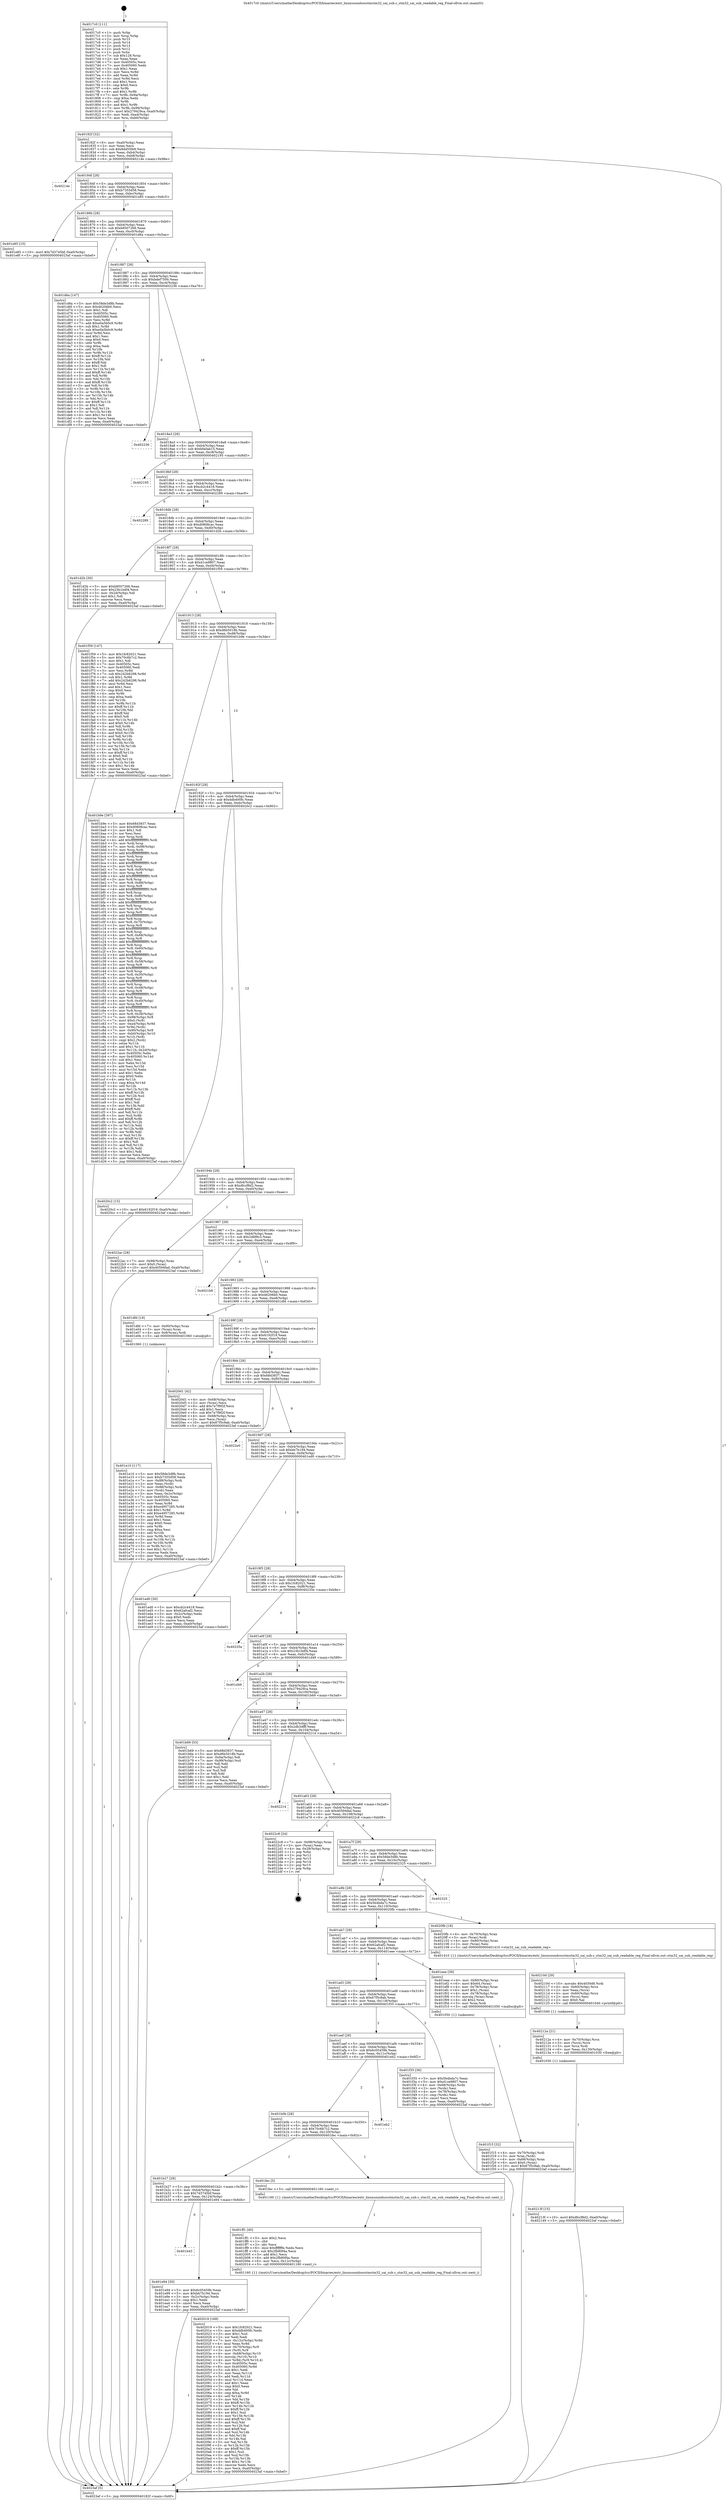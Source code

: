 digraph "0x4017c0" {
  label = "0x4017c0 (/mnt/c/Users/mathe/Desktop/tcc/POCII/binaries/extr_linuxsoundsocstmstm32_sai_sub.c_stm32_sai_sub_readable_reg_Final-ollvm.out::main(0))"
  labelloc = "t"
  node[shape=record]

  Entry [label="",width=0.3,height=0.3,shape=circle,fillcolor=black,style=filled]
  "0x40182f" [label="{
     0x40182f [32]\l
     | [instrs]\l
     &nbsp;&nbsp;0x40182f \<+6\>: mov -0xa0(%rbp),%eax\l
     &nbsp;&nbsp;0x401835 \<+2\>: mov %eax,%ecx\l
     &nbsp;&nbsp;0x401837 \<+6\>: sub $0x8dd55fe9,%ecx\l
     &nbsp;&nbsp;0x40183d \<+6\>: mov %eax,-0xb4(%rbp)\l
     &nbsp;&nbsp;0x401843 \<+6\>: mov %ecx,-0xb8(%rbp)\l
     &nbsp;&nbsp;0x401849 \<+6\>: je 000000000040214e \<main+0x98e\>\l
  }"]
  "0x40214e" [label="{
     0x40214e\l
  }", style=dashed]
  "0x40184f" [label="{
     0x40184f [28]\l
     | [instrs]\l
     &nbsp;&nbsp;0x40184f \<+5\>: jmp 0000000000401854 \<main+0x94\>\l
     &nbsp;&nbsp;0x401854 \<+6\>: mov -0xb4(%rbp),%eax\l
     &nbsp;&nbsp;0x40185a \<+5\>: sub $0xb7355d58,%eax\l
     &nbsp;&nbsp;0x40185f \<+6\>: mov %eax,-0xbc(%rbp)\l
     &nbsp;&nbsp;0x401865 \<+6\>: je 0000000000401e85 \<main+0x6c5\>\l
  }"]
  Exit [label="",width=0.3,height=0.3,shape=circle,fillcolor=black,style=filled,peripheries=2]
  "0x401e85" [label="{
     0x401e85 [15]\l
     | [instrs]\l
     &nbsp;&nbsp;0x401e85 \<+10\>: movl $0x7d3745bf,-0xa0(%rbp)\l
     &nbsp;&nbsp;0x401e8f \<+5\>: jmp 00000000004023af \<main+0xbef\>\l
  }"]
  "0x40186b" [label="{
     0x40186b [28]\l
     | [instrs]\l
     &nbsp;&nbsp;0x40186b \<+5\>: jmp 0000000000401870 \<main+0xb0\>\l
     &nbsp;&nbsp;0x401870 \<+6\>: mov -0xb4(%rbp),%eax\l
     &nbsp;&nbsp;0x401876 \<+5\>: sub $0xb8507266,%eax\l
     &nbsp;&nbsp;0x40187b \<+6\>: mov %eax,-0xc0(%rbp)\l
     &nbsp;&nbsp;0x401881 \<+6\>: je 0000000000401d6a \<main+0x5aa\>\l
  }"]
  "0x40213f" [label="{
     0x40213f [15]\l
     | [instrs]\l
     &nbsp;&nbsp;0x40213f \<+10\>: movl $0xdfccf8d2,-0xa0(%rbp)\l
     &nbsp;&nbsp;0x402149 \<+5\>: jmp 00000000004023af \<main+0xbef\>\l
  }"]
  "0x401d6a" [label="{
     0x401d6a [147]\l
     | [instrs]\l
     &nbsp;&nbsp;0x401d6a \<+5\>: mov $0x58de3d8b,%eax\l
     &nbsp;&nbsp;0x401d6f \<+5\>: mov $0x46206b0,%ecx\l
     &nbsp;&nbsp;0x401d74 \<+2\>: mov $0x1,%dl\l
     &nbsp;&nbsp;0x401d76 \<+7\>: mov 0x40505c,%esi\l
     &nbsp;&nbsp;0x401d7d \<+7\>: mov 0x405060,%edi\l
     &nbsp;&nbsp;0x401d84 \<+3\>: mov %esi,%r8d\l
     &nbsp;&nbsp;0x401d87 \<+7\>: add $0xe0a5b0c9,%r8d\l
     &nbsp;&nbsp;0x401d8e \<+4\>: sub $0x1,%r8d\l
     &nbsp;&nbsp;0x401d92 \<+7\>: sub $0xe0a5b0c9,%r8d\l
     &nbsp;&nbsp;0x401d99 \<+4\>: imul %r8d,%esi\l
     &nbsp;&nbsp;0x401d9d \<+3\>: and $0x1,%esi\l
     &nbsp;&nbsp;0x401da0 \<+3\>: cmp $0x0,%esi\l
     &nbsp;&nbsp;0x401da3 \<+4\>: sete %r9b\l
     &nbsp;&nbsp;0x401da7 \<+3\>: cmp $0xa,%edi\l
     &nbsp;&nbsp;0x401daa \<+4\>: setl %r10b\l
     &nbsp;&nbsp;0x401dae \<+3\>: mov %r9b,%r11b\l
     &nbsp;&nbsp;0x401db1 \<+4\>: xor $0xff,%r11b\l
     &nbsp;&nbsp;0x401db5 \<+3\>: mov %r10b,%bl\l
     &nbsp;&nbsp;0x401db8 \<+3\>: xor $0xff,%bl\l
     &nbsp;&nbsp;0x401dbb \<+3\>: xor $0x1,%dl\l
     &nbsp;&nbsp;0x401dbe \<+3\>: mov %r11b,%r14b\l
     &nbsp;&nbsp;0x401dc1 \<+4\>: and $0xff,%r14b\l
     &nbsp;&nbsp;0x401dc5 \<+3\>: and %dl,%r9b\l
     &nbsp;&nbsp;0x401dc8 \<+3\>: mov %bl,%r15b\l
     &nbsp;&nbsp;0x401dcb \<+4\>: and $0xff,%r15b\l
     &nbsp;&nbsp;0x401dcf \<+3\>: and %dl,%r10b\l
     &nbsp;&nbsp;0x401dd2 \<+3\>: or %r9b,%r14b\l
     &nbsp;&nbsp;0x401dd5 \<+3\>: or %r10b,%r15b\l
     &nbsp;&nbsp;0x401dd8 \<+3\>: xor %r15b,%r14b\l
     &nbsp;&nbsp;0x401ddb \<+3\>: or %bl,%r11b\l
     &nbsp;&nbsp;0x401dde \<+4\>: xor $0xff,%r11b\l
     &nbsp;&nbsp;0x401de2 \<+3\>: or $0x1,%dl\l
     &nbsp;&nbsp;0x401de5 \<+3\>: and %dl,%r11b\l
     &nbsp;&nbsp;0x401de8 \<+3\>: or %r11b,%r14b\l
     &nbsp;&nbsp;0x401deb \<+4\>: test $0x1,%r14b\l
     &nbsp;&nbsp;0x401def \<+3\>: cmovne %ecx,%eax\l
     &nbsp;&nbsp;0x401df2 \<+6\>: mov %eax,-0xa0(%rbp)\l
     &nbsp;&nbsp;0x401df8 \<+5\>: jmp 00000000004023af \<main+0xbef\>\l
  }"]
  "0x401887" [label="{
     0x401887 [28]\l
     | [instrs]\l
     &nbsp;&nbsp;0x401887 \<+5\>: jmp 000000000040188c \<main+0xcc\>\l
     &nbsp;&nbsp;0x40188c \<+6\>: mov -0xb4(%rbp),%eax\l
     &nbsp;&nbsp;0x401892 \<+5\>: sub $0xbdef7500,%eax\l
     &nbsp;&nbsp;0x401897 \<+6\>: mov %eax,-0xc4(%rbp)\l
     &nbsp;&nbsp;0x40189d \<+6\>: je 0000000000402236 \<main+0xa76\>\l
  }"]
  "0x40212a" [label="{
     0x40212a [21]\l
     | [instrs]\l
     &nbsp;&nbsp;0x40212a \<+4\>: mov -0x70(%rbp),%rcx\l
     &nbsp;&nbsp;0x40212e \<+3\>: mov (%rcx),%rcx\l
     &nbsp;&nbsp;0x402131 \<+3\>: mov %rcx,%rdi\l
     &nbsp;&nbsp;0x402134 \<+6\>: mov %eax,-0x130(%rbp)\l
     &nbsp;&nbsp;0x40213a \<+5\>: call 0000000000401030 \<free@plt\>\l
     | [calls]\l
     &nbsp;&nbsp;0x401030 \{1\} (unknown)\l
  }"]
  "0x402236" [label="{
     0x402236\l
  }", style=dashed]
  "0x4018a3" [label="{
     0x4018a3 [28]\l
     | [instrs]\l
     &nbsp;&nbsp;0x4018a3 \<+5\>: jmp 00000000004018a8 \<main+0xe8\>\l
     &nbsp;&nbsp;0x4018a8 \<+6\>: mov -0xb4(%rbp),%eax\l
     &nbsp;&nbsp;0x4018ae \<+5\>: sub $0xbfa0ab15,%eax\l
     &nbsp;&nbsp;0x4018b3 \<+6\>: mov %eax,-0xc8(%rbp)\l
     &nbsp;&nbsp;0x4018b9 \<+6\>: je 0000000000402195 \<main+0x9d5\>\l
  }"]
  "0x40210d" [label="{
     0x40210d [29]\l
     | [instrs]\l
     &nbsp;&nbsp;0x40210d \<+10\>: movabs $0x4030d6,%rdi\l
     &nbsp;&nbsp;0x402117 \<+4\>: mov -0x60(%rbp),%rcx\l
     &nbsp;&nbsp;0x40211b \<+2\>: mov %eax,(%rcx)\l
     &nbsp;&nbsp;0x40211d \<+4\>: mov -0x60(%rbp),%rcx\l
     &nbsp;&nbsp;0x402121 \<+2\>: mov (%rcx),%esi\l
     &nbsp;&nbsp;0x402123 \<+2\>: mov $0x0,%al\l
     &nbsp;&nbsp;0x402125 \<+5\>: call 0000000000401040 \<printf@plt\>\l
     | [calls]\l
     &nbsp;&nbsp;0x401040 \{1\} (unknown)\l
  }"]
  "0x402195" [label="{
     0x402195\l
  }", style=dashed]
  "0x4018bf" [label="{
     0x4018bf [28]\l
     | [instrs]\l
     &nbsp;&nbsp;0x4018bf \<+5\>: jmp 00000000004018c4 \<main+0x104\>\l
     &nbsp;&nbsp;0x4018c4 \<+6\>: mov -0xb4(%rbp),%eax\l
     &nbsp;&nbsp;0x4018ca \<+5\>: sub $0xcb2c4418,%eax\l
     &nbsp;&nbsp;0x4018cf \<+6\>: mov %eax,-0xcc(%rbp)\l
     &nbsp;&nbsp;0x4018d5 \<+6\>: je 0000000000402289 \<main+0xac9\>\l
  }"]
  "0x402019" [label="{
     0x402019 [169]\l
     | [instrs]\l
     &nbsp;&nbsp;0x402019 \<+5\>: mov $0x1fc82021,%ecx\l
     &nbsp;&nbsp;0x40201e \<+5\>: mov $0xddb400fc,%edx\l
     &nbsp;&nbsp;0x402023 \<+3\>: mov $0x1,%sil\l
     &nbsp;&nbsp;0x402026 \<+2\>: xor %edi,%edi\l
     &nbsp;&nbsp;0x402028 \<+7\>: mov -0x12c(%rbp),%r8d\l
     &nbsp;&nbsp;0x40202f \<+4\>: imul %eax,%r8d\l
     &nbsp;&nbsp;0x402033 \<+4\>: mov -0x70(%rbp),%r9\l
     &nbsp;&nbsp;0x402037 \<+3\>: mov (%r9),%r9\l
     &nbsp;&nbsp;0x40203a \<+4\>: mov -0x68(%rbp),%r10\l
     &nbsp;&nbsp;0x40203e \<+3\>: movslq (%r10),%r10\l
     &nbsp;&nbsp;0x402041 \<+4\>: mov %r8d,(%r9,%r10,4)\l
     &nbsp;&nbsp;0x402045 \<+7\>: mov 0x40505c,%eax\l
     &nbsp;&nbsp;0x40204c \<+8\>: mov 0x405060,%r8d\l
     &nbsp;&nbsp;0x402054 \<+3\>: sub $0x1,%edi\l
     &nbsp;&nbsp;0x402057 \<+3\>: mov %eax,%r11d\l
     &nbsp;&nbsp;0x40205a \<+3\>: add %edi,%r11d\l
     &nbsp;&nbsp;0x40205d \<+4\>: imul %r11d,%eax\l
     &nbsp;&nbsp;0x402061 \<+3\>: and $0x1,%eax\l
     &nbsp;&nbsp;0x402064 \<+3\>: cmp $0x0,%eax\l
     &nbsp;&nbsp;0x402067 \<+3\>: sete %bl\l
     &nbsp;&nbsp;0x40206a \<+4\>: cmp $0xa,%r8d\l
     &nbsp;&nbsp;0x40206e \<+4\>: setl %r14b\l
     &nbsp;&nbsp;0x402072 \<+3\>: mov %bl,%r15b\l
     &nbsp;&nbsp;0x402075 \<+4\>: xor $0xff,%r15b\l
     &nbsp;&nbsp;0x402079 \<+3\>: mov %r14b,%r12b\l
     &nbsp;&nbsp;0x40207c \<+4\>: xor $0xff,%r12b\l
     &nbsp;&nbsp;0x402080 \<+4\>: xor $0x1,%sil\l
     &nbsp;&nbsp;0x402084 \<+3\>: mov %r15b,%r13b\l
     &nbsp;&nbsp;0x402087 \<+4\>: and $0xff,%r13b\l
     &nbsp;&nbsp;0x40208b \<+3\>: and %sil,%bl\l
     &nbsp;&nbsp;0x40208e \<+3\>: mov %r12b,%al\l
     &nbsp;&nbsp;0x402091 \<+2\>: and $0xff,%al\l
     &nbsp;&nbsp;0x402093 \<+3\>: and %sil,%r14b\l
     &nbsp;&nbsp;0x402096 \<+3\>: or %bl,%r13b\l
     &nbsp;&nbsp;0x402099 \<+3\>: or %r14b,%al\l
     &nbsp;&nbsp;0x40209c \<+3\>: xor %al,%r13b\l
     &nbsp;&nbsp;0x40209f \<+3\>: or %r12b,%r15b\l
     &nbsp;&nbsp;0x4020a2 \<+4\>: xor $0xff,%r15b\l
     &nbsp;&nbsp;0x4020a6 \<+4\>: or $0x1,%sil\l
     &nbsp;&nbsp;0x4020aa \<+3\>: and %sil,%r15b\l
     &nbsp;&nbsp;0x4020ad \<+3\>: or %r15b,%r13b\l
     &nbsp;&nbsp;0x4020b0 \<+4\>: test $0x1,%r13b\l
     &nbsp;&nbsp;0x4020b4 \<+3\>: cmovne %edx,%ecx\l
     &nbsp;&nbsp;0x4020b7 \<+6\>: mov %ecx,-0xa0(%rbp)\l
     &nbsp;&nbsp;0x4020bd \<+5\>: jmp 00000000004023af \<main+0xbef\>\l
  }"]
  "0x402289" [label="{
     0x402289\l
  }", style=dashed]
  "0x4018db" [label="{
     0x4018db [28]\l
     | [instrs]\l
     &nbsp;&nbsp;0x4018db \<+5\>: jmp 00000000004018e0 \<main+0x120\>\l
     &nbsp;&nbsp;0x4018e0 \<+6\>: mov -0xb4(%rbp),%eax\l
     &nbsp;&nbsp;0x4018e6 \<+5\>: sub $0xd0808cac,%eax\l
     &nbsp;&nbsp;0x4018eb \<+6\>: mov %eax,-0xd0(%rbp)\l
     &nbsp;&nbsp;0x4018f1 \<+6\>: je 0000000000401d2b \<main+0x56b\>\l
  }"]
  "0x401ff1" [label="{
     0x401ff1 [40]\l
     | [instrs]\l
     &nbsp;&nbsp;0x401ff1 \<+5\>: mov $0x2,%ecx\l
     &nbsp;&nbsp;0x401ff6 \<+1\>: cltd\l
     &nbsp;&nbsp;0x401ff7 \<+2\>: idiv %ecx\l
     &nbsp;&nbsp;0x401ff9 \<+6\>: imul $0xfffffffe,%edx,%ecx\l
     &nbsp;&nbsp;0x401fff \<+6\>: sub $0x2fb80f4a,%ecx\l
     &nbsp;&nbsp;0x402005 \<+3\>: add $0x1,%ecx\l
     &nbsp;&nbsp;0x402008 \<+6\>: add $0x2fb80f4a,%ecx\l
     &nbsp;&nbsp;0x40200e \<+6\>: mov %ecx,-0x12c(%rbp)\l
     &nbsp;&nbsp;0x402014 \<+5\>: call 0000000000401160 \<next_i\>\l
     | [calls]\l
     &nbsp;&nbsp;0x401160 \{1\} (/mnt/c/Users/mathe/Desktop/tcc/POCII/binaries/extr_linuxsoundsocstmstm32_sai_sub.c_stm32_sai_sub_readable_reg_Final-ollvm.out::next_i)\l
  }"]
  "0x401d2b" [label="{
     0x401d2b [30]\l
     | [instrs]\l
     &nbsp;&nbsp;0x401d2b \<+5\>: mov $0xb8507266,%eax\l
     &nbsp;&nbsp;0x401d30 \<+5\>: mov $0x23b1bdf4,%ecx\l
     &nbsp;&nbsp;0x401d35 \<+3\>: mov -0x2d(%rbp),%dl\l
     &nbsp;&nbsp;0x401d38 \<+3\>: test $0x1,%dl\l
     &nbsp;&nbsp;0x401d3b \<+3\>: cmovne %ecx,%eax\l
     &nbsp;&nbsp;0x401d3e \<+6\>: mov %eax,-0xa0(%rbp)\l
     &nbsp;&nbsp;0x401d44 \<+5\>: jmp 00000000004023af \<main+0xbef\>\l
  }"]
  "0x4018f7" [label="{
     0x4018f7 [28]\l
     | [instrs]\l
     &nbsp;&nbsp;0x4018f7 \<+5\>: jmp 00000000004018fc \<main+0x13c\>\l
     &nbsp;&nbsp;0x4018fc \<+6\>: mov -0xb4(%rbp),%eax\l
     &nbsp;&nbsp;0x401902 \<+5\>: sub $0xd1ce9807,%eax\l
     &nbsp;&nbsp;0x401907 \<+6\>: mov %eax,-0xd4(%rbp)\l
     &nbsp;&nbsp;0x40190d \<+6\>: je 0000000000401f59 \<main+0x799\>\l
  }"]
  "0x401f15" [label="{
     0x401f15 [32]\l
     | [instrs]\l
     &nbsp;&nbsp;0x401f15 \<+4\>: mov -0x70(%rbp),%rdi\l
     &nbsp;&nbsp;0x401f19 \<+3\>: mov %rax,(%rdi)\l
     &nbsp;&nbsp;0x401f1c \<+4\>: mov -0x68(%rbp),%rax\l
     &nbsp;&nbsp;0x401f20 \<+6\>: movl $0x0,(%rax)\l
     &nbsp;&nbsp;0x401f26 \<+10\>: movl $0x67f5c9ab,-0xa0(%rbp)\l
     &nbsp;&nbsp;0x401f30 \<+5\>: jmp 00000000004023af \<main+0xbef\>\l
  }"]
  "0x401f59" [label="{
     0x401f59 [147]\l
     | [instrs]\l
     &nbsp;&nbsp;0x401f59 \<+5\>: mov $0x1fc82021,%eax\l
     &nbsp;&nbsp;0x401f5e \<+5\>: mov $0x70c6b7c2,%ecx\l
     &nbsp;&nbsp;0x401f63 \<+2\>: mov $0x1,%dl\l
     &nbsp;&nbsp;0x401f65 \<+7\>: mov 0x40505c,%esi\l
     &nbsp;&nbsp;0x401f6c \<+7\>: mov 0x405060,%edi\l
     &nbsp;&nbsp;0x401f73 \<+3\>: mov %esi,%r8d\l
     &nbsp;&nbsp;0x401f76 \<+7\>: sub $0x242b6298,%r8d\l
     &nbsp;&nbsp;0x401f7d \<+4\>: sub $0x1,%r8d\l
     &nbsp;&nbsp;0x401f81 \<+7\>: add $0x242b6298,%r8d\l
     &nbsp;&nbsp;0x401f88 \<+4\>: imul %r8d,%esi\l
     &nbsp;&nbsp;0x401f8c \<+3\>: and $0x1,%esi\l
     &nbsp;&nbsp;0x401f8f \<+3\>: cmp $0x0,%esi\l
     &nbsp;&nbsp;0x401f92 \<+4\>: sete %r9b\l
     &nbsp;&nbsp;0x401f96 \<+3\>: cmp $0xa,%edi\l
     &nbsp;&nbsp;0x401f99 \<+4\>: setl %r10b\l
     &nbsp;&nbsp;0x401f9d \<+3\>: mov %r9b,%r11b\l
     &nbsp;&nbsp;0x401fa0 \<+4\>: xor $0xff,%r11b\l
     &nbsp;&nbsp;0x401fa4 \<+3\>: mov %r10b,%bl\l
     &nbsp;&nbsp;0x401fa7 \<+3\>: xor $0xff,%bl\l
     &nbsp;&nbsp;0x401faa \<+3\>: xor $0x0,%dl\l
     &nbsp;&nbsp;0x401fad \<+3\>: mov %r11b,%r14b\l
     &nbsp;&nbsp;0x401fb0 \<+4\>: and $0x0,%r14b\l
     &nbsp;&nbsp;0x401fb4 \<+3\>: and %dl,%r9b\l
     &nbsp;&nbsp;0x401fb7 \<+3\>: mov %bl,%r15b\l
     &nbsp;&nbsp;0x401fba \<+4\>: and $0x0,%r15b\l
     &nbsp;&nbsp;0x401fbe \<+3\>: and %dl,%r10b\l
     &nbsp;&nbsp;0x401fc1 \<+3\>: or %r9b,%r14b\l
     &nbsp;&nbsp;0x401fc4 \<+3\>: or %r10b,%r15b\l
     &nbsp;&nbsp;0x401fc7 \<+3\>: xor %r15b,%r14b\l
     &nbsp;&nbsp;0x401fca \<+3\>: or %bl,%r11b\l
     &nbsp;&nbsp;0x401fcd \<+4\>: xor $0xff,%r11b\l
     &nbsp;&nbsp;0x401fd1 \<+3\>: or $0x0,%dl\l
     &nbsp;&nbsp;0x401fd4 \<+3\>: and %dl,%r11b\l
     &nbsp;&nbsp;0x401fd7 \<+3\>: or %r11b,%r14b\l
     &nbsp;&nbsp;0x401fda \<+4\>: test $0x1,%r14b\l
     &nbsp;&nbsp;0x401fde \<+3\>: cmovne %ecx,%eax\l
     &nbsp;&nbsp;0x401fe1 \<+6\>: mov %eax,-0xa0(%rbp)\l
     &nbsp;&nbsp;0x401fe7 \<+5\>: jmp 00000000004023af \<main+0xbef\>\l
  }"]
  "0x401913" [label="{
     0x401913 [28]\l
     | [instrs]\l
     &nbsp;&nbsp;0x401913 \<+5\>: jmp 0000000000401918 \<main+0x158\>\l
     &nbsp;&nbsp;0x401918 \<+6\>: mov -0xb4(%rbp),%eax\l
     &nbsp;&nbsp;0x40191e \<+5\>: sub $0xd6b5018b,%eax\l
     &nbsp;&nbsp;0x401923 \<+6\>: mov %eax,-0xd8(%rbp)\l
     &nbsp;&nbsp;0x401929 \<+6\>: je 0000000000401b9e \<main+0x3de\>\l
  }"]
  "0x401b43" [label="{
     0x401b43\l
  }", style=dashed]
  "0x401b9e" [label="{
     0x401b9e [397]\l
     | [instrs]\l
     &nbsp;&nbsp;0x401b9e \<+5\>: mov $0x68d3837,%eax\l
     &nbsp;&nbsp;0x401ba3 \<+5\>: mov $0xd0808cac,%ecx\l
     &nbsp;&nbsp;0x401ba8 \<+2\>: mov $0x1,%dl\l
     &nbsp;&nbsp;0x401baa \<+2\>: xor %esi,%esi\l
     &nbsp;&nbsp;0x401bac \<+3\>: mov %rsp,%rdi\l
     &nbsp;&nbsp;0x401baf \<+4\>: add $0xfffffffffffffff0,%rdi\l
     &nbsp;&nbsp;0x401bb3 \<+3\>: mov %rdi,%rsp\l
     &nbsp;&nbsp;0x401bb6 \<+7\>: mov %rdi,-0x98(%rbp)\l
     &nbsp;&nbsp;0x401bbd \<+3\>: mov %rsp,%rdi\l
     &nbsp;&nbsp;0x401bc0 \<+4\>: add $0xfffffffffffffff0,%rdi\l
     &nbsp;&nbsp;0x401bc4 \<+3\>: mov %rdi,%rsp\l
     &nbsp;&nbsp;0x401bc7 \<+3\>: mov %rsp,%r8\l
     &nbsp;&nbsp;0x401bca \<+4\>: add $0xfffffffffffffff0,%r8\l
     &nbsp;&nbsp;0x401bce \<+3\>: mov %r8,%rsp\l
     &nbsp;&nbsp;0x401bd1 \<+7\>: mov %r8,-0x90(%rbp)\l
     &nbsp;&nbsp;0x401bd8 \<+3\>: mov %rsp,%r8\l
     &nbsp;&nbsp;0x401bdb \<+4\>: add $0xfffffffffffffff0,%r8\l
     &nbsp;&nbsp;0x401bdf \<+3\>: mov %r8,%rsp\l
     &nbsp;&nbsp;0x401be2 \<+7\>: mov %r8,-0x88(%rbp)\l
     &nbsp;&nbsp;0x401be9 \<+3\>: mov %rsp,%r8\l
     &nbsp;&nbsp;0x401bec \<+4\>: add $0xfffffffffffffff0,%r8\l
     &nbsp;&nbsp;0x401bf0 \<+3\>: mov %r8,%rsp\l
     &nbsp;&nbsp;0x401bf3 \<+4\>: mov %r8,-0x80(%rbp)\l
     &nbsp;&nbsp;0x401bf7 \<+3\>: mov %rsp,%r8\l
     &nbsp;&nbsp;0x401bfa \<+4\>: add $0xfffffffffffffff0,%r8\l
     &nbsp;&nbsp;0x401bfe \<+3\>: mov %r8,%rsp\l
     &nbsp;&nbsp;0x401c01 \<+4\>: mov %r8,-0x78(%rbp)\l
     &nbsp;&nbsp;0x401c05 \<+3\>: mov %rsp,%r8\l
     &nbsp;&nbsp;0x401c08 \<+4\>: add $0xfffffffffffffff0,%r8\l
     &nbsp;&nbsp;0x401c0c \<+3\>: mov %r8,%rsp\l
     &nbsp;&nbsp;0x401c0f \<+4\>: mov %r8,-0x70(%rbp)\l
     &nbsp;&nbsp;0x401c13 \<+3\>: mov %rsp,%r8\l
     &nbsp;&nbsp;0x401c16 \<+4\>: add $0xfffffffffffffff0,%r8\l
     &nbsp;&nbsp;0x401c1a \<+3\>: mov %r8,%rsp\l
     &nbsp;&nbsp;0x401c1d \<+4\>: mov %r8,-0x68(%rbp)\l
     &nbsp;&nbsp;0x401c21 \<+3\>: mov %rsp,%r8\l
     &nbsp;&nbsp;0x401c24 \<+4\>: add $0xfffffffffffffff0,%r8\l
     &nbsp;&nbsp;0x401c28 \<+3\>: mov %r8,%rsp\l
     &nbsp;&nbsp;0x401c2b \<+4\>: mov %r8,-0x60(%rbp)\l
     &nbsp;&nbsp;0x401c2f \<+3\>: mov %rsp,%r8\l
     &nbsp;&nbsp;0x401c32 \<+4\>: add $0xfffffffffffffff0,%r8\l
     &nbsp;&nbsp;0x401c36 \<+3\>: mov %r8,%rsp\l
     &nbsp;&nbsp;0x401c39 \<+4\>: mov %r8,-0x58(%rbp)\l
     &nbsp;&nbsp;0x401c3d \<+3\>: mov %rsp,%r8\l
     &nbsp;&nbsp;0x401c40 \<+4\>: add $0xfffffffffffffff0,%r8\l
     &nbsp;&nbsp;0x401c44 \<+3\>: mov %r8,%rsp\l
     &nbsp;&nbsp;0x401c47 \<+4\>: mov %r8,-0x50(%rbp)\l
     &nbsp;&nbsp;0x401c4b \<+3\>: mov %rsp,%r8\l
     &nbsp;&nbsp;0x401c4e \<+4\>: add $0xfffffffffffffff0,%r8\l
     &nbsp;&nbsp;0x401c52 \<+3\>: mov %r8,%rsp\l
     &nbsp;&nbsp;0x401c55 \<+4\>: mov %r8,-0x48(%rbp)\l
     &nbsp;&nbsp;0x401c59 \<+3\>: mov %rsp,%r8\l
     &nbsp;&nbsp;0x401c5c \<+4\>: add $0xfffffffffffffff0,%r8\l
     &nbsp;&nbsp;0x401c60 \<+3\>: mov %r8,%rsp\l
     &nbsp;&nbsp;0x401c63 \<+4\>: mov %r8,-0x40(%rbp)\l
     &nbsp;&nbsp;0x401c67 \<+3\>: mov %rsp,%r8\l
     &nbsp;&nbsp;0x401c6a \<+4\>: add $0xfffffffffffffff0,%r8\l
     &nbsp;&nbsp;0x401c6e \<+3\>: mov %r8,%rsp\l
     &nbsp;&nbsp;0x401c71 \<+4\>: mov %r8,-0x38(%rbp)\l
     &nbsp;&nbsp;0x401c75 \<+7\>: mov -0x98(%rbp),%r8\l
     &nbsp;&nbsp;0x401c7c \<+7\>: movl $0x0,(%r8)\l
     &nbsp;&nbsp;0x401c83 \<+7\>: mov -0xa4(%rbp),%r9d\l
     &nbsp;&nbsp;0x401c8a \<+3\>: mov %r9d,(%rdi)\l
     &nbsp;&nbsp;0x401c8d \<+7\>: mov -0x90(%rbp),%r8\l
     &nbsp;&nbsp;0x401c94 \<+7\>: mov -0xb0(%rbp),%r10\l
     &nbsp;&nbsp;0x401c9b \<+3\>: mov %r10,(%r8)\l
     &nbsp;&nbsp;0x401c9e \<+3\>: cmpl $0x2,(%rdi)\l
     &nbsp;&nbsp;0x401ca1 \<+4\>: setne %r11b\l
     &nbsp;&nbsp;0x401ca5 \<+4\>: and $0x1,%r11b\l
     &nbsp;&nbsp;0x401ca9 \<+4\>: mov %r11b,-0x2d(%rbp)\l
     &nbsp;&nbsp;0x401cad \<+7\>: mov 0x40505c,%ebx\l
     &nbsp;&nbsp;0x401cb4 \<+8\>: mov 0x405060,%r14d\l
     &nbsp;&nbsp;0x401cbc \<+3\>: sub $0x1,%esi\l
     &nbsp;&nbsp;0x401cbf \<+3\>: mov %ebx,%r15d\l
     &nbsp;&nbsp;0x401cc2 \<+3\>: add %esi,%r15d\l
     &nbsp;&nbsp;0x401cc5 \<+4\>: imul %r15d,%ebx\l
     &nbsp;&nbsp;0x401cc9 \<+3\>: and $0x1,%ebx\l
     &nbsp;&nbsp;0x401ccc \<+3\>: cmp $0x0,%ebx\l
     &nbsp;&nbsp;0x401ccf \<+4\>: sete %r11b\l
     &nbsp;&nbsp;0x401cd3 \<+4\>: cmp $0xa,%r14d\l
     &nbsp;&nbsp;0x401cd7 \<+4\>: setl %r12b\l
     &nbsp;&nbsp;0x401cdb \<+3\>: mov %r11b,%r13b\l
     &nbsp;&nbsp;0x401cde \<+4\>: xor $0xff,%r13b\l
     &nbsp;&nbsp;0x401ce2 \<+3\>: mov %r12b,%sil\l
     &nbsp;&nbsp;0x401ce5 \<+4\>: xor $0xff,%sil\l
     &nbsp;&nbsp;0x401ce9 \<+3\>: xor $0x1,%dl\l
     &nbsp;&nbsp;0x401cec \<+3\>: mov %r13b,%dil\l
     &nbsp;&nbsp;0x401cef \<+4\>: and $0xff,%dil\l
     &nbsp;&nbsp;0x401cf3 \<+3\>: and %dl,%r11b\l
     &nbsp;&nbsp;0x401cf6 \<+3\>: mov %sil,%r8b\l
     &nbsp;&nbsp;0x401cf9 \<+4\>: and $0xff,%r8b\l
     &nbsp;&nbsp;0x401cfd \<+3\>: and %dl,%r12b\l
     &nbsp;&nbsp;0x401d00 \<+3\>: or %r11b,%dil\l
     &nbsp;&nbsp;0x401d03 \<+3\>: or %r12b,%r8b\l
     &nbsp;&nbsp;0x401d06 \<+3\>: xor %r8b,%dil\l
     &nbsp;&nbsp;0x401d09 \<+3\>: or %sil,%r13b\l
     &nbsp;&nbsp;0x401d0c \<+4\>: xor $0xff,%r13b\l
     &nbsp;&nbsp;0x401d10 \<+3\>: or $0x1,%dl\l
     &nbsp;&nbsp;0x401d13 \<+3\>: and %dl,%r13b\l
     &nbsp;&nbsp;0x401d16 \<+3\>: or %r13b,%dil\l
     &nbsp;&nbsp;0x401d19 \<+4\>: test $0x1,%dil\l
     &nbsp;&nbsp;0x401d1d \<+3\>: cmovne %ecx,%eax\l
     &nbsp;&nbsp;0x401d20 \<+6\>: mov %eax,-0xa0(%rbp)\l
     &nbsp;&nbsp;0x401d26 \<+5\>: jmp 00000000004023af \<main+0xbef\>\l
  }"]
  "0x40192f" [label="{
     0x40192f [28]\l
     | [instrs]\l
     &nbsp;&nbsp;0x40192f \<+5\>: jmp 0000000000401934 \<main+0x174\>\l
     &nbsp;&nbsp;0x401934 \<+6\>: mov -0xb4(%rbp),%eax\l
     &nbsp;&nbsp;0x40193a \<+5\>: sub $0xddb400fc,%eax\l
     &nbsp;&nbsp;0x40193f \<+6\>: mov %eax,-0xdc(%rbp)\l
     &nbsp;&nbsp;0x401945 \<+6\>: je 00000000004020c2 \<main+0x902\>\l
  }"]
  "0x401e94" [label="{
     0x401e94 [30]\l
     | [instrs]\l
     &nbsp;&nbsp;0x401e94 \<+5\>: mov $0x6c05459b,%eax\l
     &nbsp;&nbsp;0x401e99 \<+5\>: mov $0xbb7b194,%ecx\l
     &nbsp;&nbsp;0x401e9e \<+3\>: mov -0x2c(%rbp),%edx\l
     &nbsp;&nbsp;0x401ea1 \<+3\>: cmp $0x1,%edx\l
     &nbsp;&nbsp;0x401ea4 \<+3\>: cmovl %ecx,%eax\l
     &nbsp;&nbsp;0x401ea7 \<+6\>: mov %eax,-0xa0(%rbp)\l
     &nbsp;&nbsp;0x401ead \<+5\>: jmp 00000000004023af \<main+0xbef\>\l
  }"]
  "0x4020c2" [label="{
     0x4020c2 [15]\l
     | [instrs]\l
     &nbsp;&nbsp;0x4020c2 \<+10\>: movl $0x6192f19,-0xa0(%rbp)\l
     &nbsp;&nbsp;0x4020cc \<+5\>: jmp 00000000004023af \<main+0xbef\>\l
  }"]
  "0x40194b" [label="{
     0x40194b [28]\l
     | [instrs]\l
     &nbsp;&nbsp;0x40194b \<+5\>: jmp 0000000000401950 \<main+0x190\>\l
     &nbsp;&nbsp;0x401950 \<+6\>: mov -0xb4(%rbp),%eax\l
     &nbsp;&nbsp;0x401956 \<+5\>: sub $0xdfccf8d2,%eax\l
     &nbsp;&nbsp;0x40195b \<+6\>: mov %eax,-0xe0(%rbp)\l
     &nbsp;&nbsp;0x401961 \<+6\>: je 00000000004022ac \<main+0xaec\>\l
  }"]
  "0x401b27" [label="{
     0x401b27 [28]\l
     | [instrs]\l
     &nbsp;&nbsp;0x401b27 \<+5\>: jmp 0000000000401b2c \<main+0x36c\>\l
     &nbsp;&nbsp;0x401b2c \<+6\>: mov -0xb4(%rbp),%eax\l
     &nbsp;&nbsp;0x401b32 \<+5\>: sub $0x7d3745bf,%eax\l
     &nbsp;&nbsp;0x401b37 \<+6\>: mov %eax,-0x124(%rbp)\l
     &nbsp;&nbsp;0x401b3d \<+6\>: je 0000000000401e94 \<main+0x6d4\>\l
  }"]
  "0x4022ac" [label="{
     0x4022ac [28]\l
     | [instrs]\l
     &nbsp;&nbsp;0x4022ac \<+7\>: mov -0x98(%rbp),%rax\l
     &nbsp;&nbsp;0x4022b3 \<+6\>: movl $0x0,(%rax)\l
     &nbsp;&nbsp;0x4022b9 \<+10\>: movl $0x40594fad,-0xa0(%rbp)\l
     &nbsp;&nbsp;0x4022c3 \<+5\>: jmp 00000000004023af \<main+0xbef\>\l
  }"]
  "0x401967" [label="{
     0x401967 [28]\l
     | [instrs]\l
     &nbsp;&nbsp;0x401967 \<+5\>: jmp 000000000040196c \<main+0x1ac\>\l
     &nbsp;&nbsp;0x40196c \<+6\>: mov -0xb4(%rbp),%eax\l
     &nbsp;&nbsp;0x401972 \<+5\>: sub $0x2d6f9c3,%eax\l
     &nbsp;&nbsp;0x401977 \<+6\>: mov %eax,-0xe4(%rbp)\l
     &nbsp;&nbsp;0x40197d \<+6\>: je 00000000004021b9 \<main+0x9f9\>\l
  }"]
  "0x401fec" [label="{
     0x401fec [5]\l
     | [instrs]\l
     &nbsp;&nbsp;0x401fec \<+5\>: call 0000000000401160 \<next_i\>\l
     | [calls]\l
     &nbsp;&nbsp;0x401160 \{1\} (/mnt/c/Users/mathe/Desktop/tcc/POCII/binaries/extr_linuxsoundsocstmstm32_sai_sub.c_stm32_sai_sub_readable_reg_Final-ollvm.out::next_i)\l
  }"]
  "0x4021b9" [label="{
     0x4021b9\l
  }", style=dashed]
  "0x401983" [label="{
     0x401983 [28]\l
     | [instrs]\l
     &nbsp;&nbsp;0x401983 \<+5\>: jmp 0000000000401988 \<main+0x1c8\>\l
     &nbsp;&nbsp;0x401988 \<+6\>: mov -0xb4(%rbp),%eax\l
     &nbsp;&nbsp;0x40198e \<+5\>: sub $0x46206b0,%eax\l
     &nbsp;&nbsp;0x401993 \<+6\>: mov %eax,-0xe8(%rbp)\l
     &nbsp;&nbsp;0x401999 \<+6\>: je 0000000000401dfd \<main+0x63d\>\l
  }"]
  "0x401b0b" [label="{
     0x401b0b [28]\l
     | [instrs]\l
     &nbsp;&nbsp;0x401b0b \<+5\>: jmp 0000000000401b10 \<main+0x350\>\l
     &nbsp;&nbsp;0x401b10 \<+6\>: mov -0xb4(%rbp),%eax\l
     &nbsp;&nbsp;0x401b16 \<+5\>: sub $0x70c6b7c2,%eax\l
     &nbsp;&nbsp;0x401b1b \<+6\>: mov %eax,-0x120(%rbp)\l
     &nbsp;&nbsp;0x401b21 \<+6\>: je 0000000000401fec \<main+0x82c\>\l
  }"]
  "0x401dfd" [label="{
     0x401dfd [19]\l
     | [instrs]\l
     &nbsp;&nbsp;0x401dfd \<+7\>: mov -0x90(%rbp),%rax\l
     &nbsp;&nbsp;0x401e04 \<+3\>: mov (%rax),%rax\l
     &nbsp;&nbsp;0x401e07 \<+4\>: mov 0x8(%rax),%rdi\l
     &nbsp;&nbsp;0x401e0b \<+5\>: call 0000000000401060 \<atoi@plt\>\l
     | [calls]\l
     &nbsp;&nbsp;0x401060 \{1\} (unknown)\l
  }"]
  "0x40199f" [label="{
     0x40199f [28]\l
     | [instrs]\l
     &nbsp;&nbsp;0x40199f \<+5\>: jmp 00000000004019a4 \<main+0x1e4\>\l
     &nbsp;&nbsp;0x4019a4 \<+6\>: mov -0xb4(%rbp),%eax\l
     &nbsp;&nbsp;0x4019aa \<+5\>: sub $0x6192f19,%eax\l
     &nbsp;&nbsp;0x4019af \<+6\>: mov %eax,-0xec(%rbp)\l
     &nbsp;&nbsp;0x4019b5 \<+6\>: je 00000000004020d1 \<main+0x911\>\l
  }"]
  "0x401eb2" [label="{
     0x401eb2\l
  }", style=dashed]
  "0x4020d1" [label="{
     0x4020d1 [42]\l
     | [instrs]\l
     &nbsp;&nbsp;0x4020d1 \<+4\>: mov -0x68(%rbp),%rax\l
     &nbsp;&nbsp;0x4020d5 \<+2\>: mov (%rax),%ecx\l
     &nbsp;&nbsp;0x4020d7 \<+6\>: add $0x7e7f9f2f,%ecx\l
     &nbsp;&nbsp;0x4020dd \<+3\>: add $0x1,%ecx\l
     &nbsp;&nbsp;0x4020e0 \<+6\>: sub $0x7e7f9f2f,%ecx\l
     &nbsp;&nbsp;0x4020e6 \<+4\>: mov -0x68(%rbp),%rax\l
     &nbsp;&nbsp;0x4020ea \<+2\>: mov %ecx,(%rax)\l
     &nbsp;&nbsp;0x4020ec \<+10\>: movl $0x67f5c9ab,-0xa0(%rbp)\l
     &nbsp;&nbsp;0x4020f6 \<+5\>: jmp 00000000004023af \<main+0xbef\>\l
  }"]
  "0x4019bb" [label="{
     0x4019bb [28]\l
     | [instrs]\l
     &nbsp;&nbsp;0x4019bb \<+5\>: jmp 00000000004019c0 \<main+0x200\>\l
     &nbsp;&nbsp;0x4019c0 \<+6\>: mov -0xb4(%rbp),%eax\l
     &nbsp;&nbsp;0x4019c6 \<+5\>: sub $0x68d3837,%eax\l
     &nbsp;&nbsp;0x4019cb \<+6\>: mov %eax,-0xf0(%rbp)\l
     &nbsp;&nbsp;0x4019d1 \<+6\>: je 00000000004022e0 \<main+0xb20\>\l
  }"]
  "0x401aef" [label="{
     0x401aef [28]\l
     | [instrs]\l
     &nbsp;&nbsp;0x401aef \<+5\>: jmp 0000000000401af4 \<main+0x334\>\l
     &nbsp;&nbsp;0x401af4 \<+6\>: mov -0xb4(%rbp),%eax\l
     &nbsp;&nbsp;0x401afa \<+5\>: sub $0x6c05459b,%eax\l
     &nbsp;&nbsp;0x401aff \<+6\>: mov %eax,-0x11c(%rbp)\l
     &nbsp;&nbsp;0x401b05 \<+6\>: je 0000000000401eb2 \<main+0x6f2\>\l
  }"]
  "0x4022e0" [label="{
     0x4022e0\l
  }", style=dashed]
  "0x4019d7" [label="{
     0x4019d7 [28]\l
     | [instrs]\l
     &nbsp;&nbsp;0x4019d7 \<+5\>: jmp 00000000004019dc \<main+0x21c\>\l
     &nbsp;&nbsp;0x4019dc \<+6\>: mov -0xb4(%rbp),%eax\l
     &nbsp;&nbsp;0x4019e2 \<+5\>: sub $0xbb7b194,%eax\l
     &nbsp;&nbsp;0x4019e7 \<+6\>: mov %eax,-0xf4(%rbp)\l
     &nbsp;&nbsp;0x4019ed \<+6\>: je 0000000000401ed0 \<main+0x710\>\l
  }"]
  "0x401f35" [label="{
     0x401f35 [36]\l
     | [instrs]\l
     &nbsp;&nbsp;0x401f35 \<+5\>: mov $0x5b4bda7c,%eax\l
     &nbsp;&nbsp;0x401f3a \<+5\>: mov $0xd1ce9807,%ecx\l
     &nbsp;&nbsp;0x401f3f \<+4\>: mov -0x68(%rbp),%rdx\l
     &nbsp;&nbsp;0x401f43 \<+2\>: mov (%rdx),%esi\l
     &nbsp;&nbsp;0x401f45 \<+4\>: mov -0x78(%rbp),%rdx\l
     &nbsp;&nbsp;0x401f49 \<+2\>: cmp (%rdx),%esi\l
     &nbsp;&nbsp;0x401f4b \<+3\>: cmovl %ecx,%eax\l
     &nbsp;&nbsp;0x401f4e \<+6\>: mov %eax,-0xa0(%rbp)\l
     &nbsp;&nbsp;0x401f54 \<+5\>: jmp 00000000004023af \<main+0xbef\>\l
  }"]
  "0x401ed0" [label="{
     0x401ed0 [30]\l
     | [instrs]\l
     &nbsp;&nbsp;0x401ed0 \<+5\>: mov $0xcb2c4418,%eax\l
     &nbsp;&nbsp;0x401ed5 \<+5\>: mov $0x62afcaf2,%ecx\l
     &nbsp;&nbsp;0x401eda \<+3\>: mov -0x2c(%rbp),%edx\l
     &nbsp;&nbsp;0x401edd \<+3\>: cmp $0x0,%edx\l
     &nbsp;&nbsp;0x401ee0 \<+3\>: cmove %ecx,%eax\l
     &nbsp;&nbsp;0x401ee3 \<+6\>: mov %eax,-0xa0(%rbp)\l
     &nbsp;&nbsp;0x401ee9 \<+5\>: jmp 00000000004023af \<main+0xbef\>\l
  }"]
  "0x4019f3" [label="{
     0x4019f3 [28]\l
     | [instrs]\l
     &nbsp;&nbsp;0x4019f3 \<+5\>: jmp 00000000004019f8 \<main+0x238\>\l
     &nbsp;&nbsp;0x4019f8 \<+6\>: mov -0xb4(%rbp),%eax\l
     &nbsp;&nbsp;0x4019fe \<+5\>: sub $0x1fc82021,%eax\l
     &nbsp;&nbsp;0x401a03 \<+6\>: mov %eax,-0xf8(%rbp)\l
     &nbsp;&nbsp;0x401a09 \<+6\>: je 000000000040235e \<main+0xb9e\>\l
  }"]
  "0x401ad3" [label="{
     0x401ad3 [28]\l
     | [instrs]\l
     &nbsp;&nbsp;0x401ad3 \<+5\>: jmp 0000000000401ad8 \<main+0x318\>\l
     &nbsp;&nbsp;0x401ad8 \<+6\>: mov -0xb4(%rbp),%eax\l
     &nbsp;&nbsp;0x401ade \<+5\>: sub $0x67f5c9ab,%eax\l
     &nbsp;&nbsp;0x401ae3 \<+6\>: mov %eax,-0x118(%rbp)\l
     &nbsp;&nbsp;0x401ae9 \<+6\>: je 0000000000401f35 \<main+0x775\>\l
  }"]
  "0x40235e" [label="{
     0x40235e\l
  }", style=dashed]
  "0x401a0f" [label="{
     0x401a0f [28]\l
     | [instrs]\l
     &nbsp;&nbsp;0x401a0f \<+5\>: jmp 0000000000401a14 \<main+0x254\>\l
     &nbsp;&nbsp;0x401a14 \<+6\>: mov -0xb4(%rbp),%eax\l
     &nbsp;&nbsp;0x401a1a \<+5\>: sub $0x23b1bdf4,%eax\l
     &nbsp;&nbsp;0x401a1f \<+6\>: mov %eax,-0xfc(%rbp)\l
     &nbsp;&nbsp;0x401a25 \<+6\>: je 0000000000401d49 \<main+0x589\>\l
  }"]
  "0x401eee" [label="{
     0x401eee [39]\l
     | [instrs]\l
     &nbsp;&nbsp;0x401eee \<+4\>: mov -0x80(%rbp),%rax\l
     &nbsp;&nbsp;0x401ef2 \<+6\>: movl $0x64,(%rax)\l
     &nbsp;&nbsp;0x401ef8 \<+4\>: mov -0x78(%rbp),%rax\l
     &nbsp;&nbsp;0x401efc \<+6\>: movl $0x1,(%rax)\l
     &nbsp;&nbsp;0x401f02 \<+4\>: mov -0x78(%rbp),%rax\l
     &nbsp;&nbsp;0x401f06 \<+3\>: movslq (%rax),%rax\l
     &nbsp;&nbsp;0x401f09 \<+4\>: shl $0x2,%rax\l
     &nbsp;&nbsp;0x401f0d \<+3\>: mov %rax,%rdi\l
     &nbsp;&nbsp;0x401f10 \<+5\>: call 0000000000401050 \<malloc@plt\>\l
     | [calls]\l
     &nbsp;&nbsp;0x401050 \{1\} (unknown)\l
  }"]
  "0x401d49" [label="{
     0x401d49\l
  }", style=dashed]
  "0x401a2b" [label="{
     0x401a2b [28]\l
     | [instrs]\l
     &nbsp;&nbsp;0x401a2b \<+5\>: jmp 0000000000401a30 \<main+0x270\>\l
     &nbsp;&nbsp;0x401a30 \<+6\>: mov -0xb4(%rbp),%eax\l
     &nbsp;&nbsp;0x401a36 \<+5\>: sub $0x279429ca,%eax\l
     &nbsp;&nbsp;0x401a3b \<+6\>: mov %eax,-0x100(%rbp)\l
     &nbsp;&nbsp;0x401a41 \<+6\>: je 0000000000401b69 \<main+0x3a9\>\l
  }"]
  "0x401ab7" [label="{
     0x401ab7 [28]\l
     | [instrs]\l
     &nbsp;&nbsp;0x401ab7 \<+5\>: jmp 0000000000401abc \<main+0x2fc\>\l
     &nbsp;&nbsp;0x401abc \<+6\>: mov -0xb4(%rbp),%eax\l
     &nbsp;&nbsp;0x401ac2 \<+5\>: sub $0x62afcaf2,%eax\l
     &nbsp;&nbsp;0x401ac7 \<+6\>: mov %eax,-0x114(%rbp)\l
     &nbsp;&nbsp;0x401acd \<+6\>: je 0000000000401eee \<main+0x72e\>\l
  }"]
  "0x401b69" [label="{
     0x401b69 [53]\l
     | [instrs]\l
     &nbsp;&nbsp;0x401b69 \<+5\>: mov $0x68d3837,%eax\l
     &nbsp;&nbsp;0x401b6e \<+5\>: mov $0xd6b5018b,%ecx\l
     &nbsp;&nbsp;0x401b73 \<+6\>: mov -0x9a(%rbp),%dl\l
     &nbsp;&nbsp;0x401b79 \<+7\>: mov -0x99(%rbp),%sil\l
     &nbsp;&nbsp;0x401b80 \<+3\>: mov %dl,%dil\l
     &nbsp;&nbsp;0x401b83 \<+3\>: and %sil,%dil\l
     &nbsp;&nbsp;0x401b86 \<+3\>: xor %sil,%dl\l
     &nbsp;&nbsp;0x401b89 \<+3\>: or %dl,%dil\l
     &nbsp;&nbsp;0x401b8c \<+4\>: test $0x1,%dil\l
     &nbsp;&nbsp;0x401b90 \<+3\>: cmovne %ecx,%eax\l
     &nbsp;&nbsp;0x401b93 \<+6\>: mov %eax,-0xa0(%rbp)\l
     &nbsp;&nbsp;0x401b99 \<+5\>: jmp 00000000004023af \<main+0xbef\>\l
  }"]
  "0x401a47" [label="{
     0x401a47 [28]\l
     | [instrs]\l
     &nbsp;&nbsp;0x401a47 \<+5\>: jmp 0000000000401a4c \<main+0x28c\>\l
     &nbsp;&nbsp;0x401a4c \<+6\>: mov -0xb4(%rbp),%eax\l
     &nbsp;&nbsp;0x401a52 \<+5\>: sub $0x2db3dfff,%eax\l
     &nbsp;&nbsp;0x401a57 \<+6\>: mov %eax,-0x104(%rbp)\l
     &nbsp;&nbsp;0x401a5d \<+6\>: je 0000000000402214 \<main+0xa54\>\l
  }"]
  "0x4023af" [label="{
     0x4023af [5]\l
     | [instrs]\l
     &nbsp;&nbsp;0x4023af \<+5\>: jmp 000000000040182f \<main+0x6f\>\l
  }"]
  "0x4017c0" [label="{
     0x4017c0 [111]\l
     | [instrs]\l
     &nbsp;&nbsp;0x4017c0 \<+1\>: push %rbp\l
     &nbsp;&nbsp;0x4017c1 \<+3\>: mov %rsp,%rbp\l
     &nbsp;&nbsp;0x4017c4 \<+2\>: push %r15\l
     &nbsp;&nbsp;0x4017c6 \<+2\>: push %r14\l
     &nbsp;&nbsp;0x4017c8 \<+2\>: push %r13\l
     &nbsp;&nbsp;0x4017ca \<+2\>: push %r12\l
     &nbsp;&nbsp;0x4017cc \<+1\>: push %rbx\l
     &nbsp;&nbsp;0x4017cd \<+7\>: sub $0x128,%rsp\l
     &nbsp;&nbsp;0x4017d4 \<+2\>: xor %eax,%eax\l
     &nbsp;&nbsp;0x4017d6 \<+7\>: mov 0x40505c,%ecx\l
     &nbsp;&nbsp;0x4017dd \<+7\>: mov 0x405060,%edx\l
     &nbsp;&nbsp;0x4017e4 \<+3\>: sub $0x1,%eax\l
     &nbsp;&nbsp;0x4017e7 \<+3\>: mov %ecx,%r8d\l
     &nbsp;&nbsp;0x4017ea \<+3\>: add %eax,%r8d\l
     &nbsp;&nbsp;0x4017ed \<+4\>: imul %r8d,%ecx\l
     &nbsp;&nbsp;0x4017f1 \<+3\>: and $0x1,%ecx\l
     &nbsp;&nbsp;0x4017f4 \<+3\>: cmp $0x0,%ecx\l
     &nbsp;&nbsp;0x4017f7 \<+4\>: sete %r9b\l
     &nbsp;&nbsp;0x4017fb \<+4\>: and $0x1,%r9b\l
     &nbsp;&nbsp;0x4017ff \<+7\>: mov %r9b,-0x9a(%rbp)\l
     &nbsp;&nbsp;0x401806 \<+3\>: cmp $0xa,%edx\l
     &nbsp;&nbsp;0x401809 \<+4\>: setl %r9b\l
     &nbsp;&nbsp;0x40180d \<+4\>: and $0x1,%r9b\l
     &nbsp;&nbsp;0x401811 \<+7\>: mov %r9b,-0x99(%rbp)\l
     &nbsp;&nbsp;0x401818 \<+10\>: movl $0x279429ca,-0xa0(%rbp)\l
     &nbsp;&nbsp;0x401822 \<+6\>: mov %edi,-0xa4(%rbp)\l
     &nbsp;&nbsp;0x401828 \<+7\>: mov %rsi,-0xb0(%rbp)\l
  }"]
  "0x4020fb" [label="{
     0x4020fb [18]\l
     | [instrs]\l
     &nbsp;&nbsp;0x4020fb \<+4\>: mov -0x70(%rbp),%rax\l
     &nbsp;&nbsp;0x4020ff \<+3\>: mov (%rax),%rdi\l
     &nbsp;&nbsp;0x402102 \<+4\>: mov -0x80(%rbp),%rax\l
     &nbsp;&nbsp;0x402106 \<+2\>: mov (%rax),%esi\l
     &nbsp;&nbsp;0x402108 \<+5\>: call 0000000000401410 \<stm32_sai_sub_readable_reg\>\l
     | [calls]\l
     &nbsp;&nbsp;0x401410 \{1\} (/mnt/c/Users/mathe/Desktop/tcc/POCII/binaries/extr_linuxsoundsocstmstm32_sai_sub.c_stm32_sai_sub_readable_reg_Final-ollvm.out::stm32_sai_sub_readable_reg)\l
  }"]
  "0x401e10" [label="{
     0x401e10 [117]\l
     | [instrs]\l
     &nbsp;&nbsp;0x401e10 \<+5\>: mov $0x58de3d8b,%ecx\l
     &nbsp;&nbsp;0x401e15 \<+5\>: mov $0xb7355d58,%edx\l
     &nbsp;&nbsp;0x401e1a \<+7\>: mov -0x88(%rbp),%rdi\l
     &nbsp;&nbsp;0x401e21 \<+2\>: mov %eax,(%rdi)\l
     &nbsp;&nbsp;0x401e23 \<+7\>: mov -0x88(%rbp),%rdi\l
     &nbsp;&nbsp;0x401e2a \<+2\>: mov (%rdi),%eax\l
     &nbsp;&nbsp;0x401e2c \<+3\>: mov %eax,-0x2c(%rbp)\l
     &nbsp;&nbsp;0x401e2f \<+7\>: mov 0x40505c,%eax\l
     &nbsp;&nbsp;0x401e36 \<+7\>: mov 0x405060,%esi\l
     &nbsp;&nbsp;0x401e3d \<+3\>: mov %eax,%r8d\l
     &nbsp;&nbsp;0x401e40 \<+7\>: sub $0xe4957285,%r8d\l
     &nbsp;&nbsp;0x401e47 \<+4\>: sub $0x1,%r8d\l
     &nbsp;&nbsp;0x401e4b \<+7\>: add $0xe4957285,%r8d\l
     &nbsp;&nbsp;0x401e52 \<+4\>: imul %r8d,%eax\l
     &nbsp;&nbsp;0x401e56 \<+3\>: and $0x1,%eax\l
     &nbsp;&nbsp;0x401e59 \<+3\>: cmp $0x0,%eax\l
     &nbsp;&nbsp;0x401e5c \<+4\>: sete %r9b\l
     &nbsp;&nbsp;0x401e60 \<+3\>: cmp $0xa,%esi\l
     &nbsp;&nbsp;0x401e63 \<+4\>: setl %r10b\l
     &nbsp;&nbsp;0x401e67 \<+3\>: mov %r9b,%r11b\l
     &nbsp;&nbsp;0x401e6a \<+3\>: and %r10b,%r11b\l
     &nbsp;&nbsp;0x401e6d \<+3\>: xor %r10b,%r9b\l
     &nbsp;&nbsp;0x401e70 \<+3\>: or %r9b,%r11b\l
     &nbsp;&nbsp;0x401e73 \<+4\>: test $0x1,%r11b\l
     &nbsp;&nbsp;0x401e77 \<+3\>: cmovne %edx,%ecx\l
     &nbsp;&nbsp;0x401e7a \<+6\>: mov %ecx,-0xa0(%rbp)\l
     &nbsp;&nbsp;0x401e80 \<+5\>: jmp 00000000004023af \<main+0xbef\>\l
  }"]
  "0x401a9b" [label="{
     0x401a9b [28]\l
     | [instrs]\l
     &nbsp;&nbsp;0x401a9b \<+5\>: jmp 0000000000401aa0 \<main+0x2e0\>\l
     &nbsp;&nbsp;0x401aa0 \<+6\>: mov -0xb4(%rbp),%eax\l
     &nbsp;&nbsp;0x401aa6 \<+5\>: sub $0x5b4bda7c,%eax\l
     &nbsp;&nbsp;0x401aab \<+6\>: mov %eax,-0x110(%rbp)\l
     &nbsp;&nbsp;0x401ab1 \<+6\>: je 00000000004020fb \<main+0x93b\>\l
  }"]
  "0x402214" [label="{
     0x402214\l
  }", style=dashed]
  "0x401a63" [label="{
     0x401a63 [28]\l
     | [instrs]\l
     &nbsp;&nbsp;0x401a63 \<+5\>: jmp 0000000000401a68 \<main+0x2a8\>\l
     &nbsp;&nbsp;0x401a68 \<+6\>: mov -0xb4(%rbp),%eax\l
     &nbsp;&nbsp;0x401a6e \<+5\>: sub $0x40594fad,%eax\l
     &nbsp;&nbsp;0x401a73 \<+6\>: mov %eax,-0x108(%rbp)\l
     &nbsp;&nbsp;0x401a79 \<+6\>: je 00000000004022c8 \<main+0xb08\>\l
  }"]
  "0x402325" [label="{
     0x402325\l
  }", style=dashed]
  "0x4022c8" [label="{
     0x4022c8 [24]\l
     | [instrs]\l
     &nbsp;&nbsp;0x4022c8 \<+7\>: mov -0x98(%rbp),%rax\l
     &nbsp;&nbsp;0x4022cf \<+2\>: mov (%rax),%eax\l
     &nbsp;&nbsp;0x4022d1 \<+4\>: lea -0x28(%rbp),%rsp\l
     &nbsp;&nbsp;0x4022d5 \<+1\>: pop %rbx\l
     &nbsp;&nbsp;0x4022d6 \<+2\>: pop %r12\l
     &nbsp;&nbsp;0x4022d8 \<+2\>: pop %r13\l
     &nbsp;&nbsp;0x4022da \<+2\>: pop %r14\l
     &nbsp;&nbsp;0x4022dc \<+2\>: pop %r15\l
     &nbsp;&nbsp;0x4022de \<+1\>: pop %rbp\l
     &nbsp;&nbsp;0x4022df \<+1\>: ret\l
  }"]
  "0x401a7f" [label="{
     0x401a7f [28]\l
     | [instrs]\l
     &nbsp;&nbsp;0x401a7f \<+5\>: jmp 0000000000401a84 \<main+0x2c4\>\l
     &nbsp;&nbsp;0x401a84 \<+6\>: mov -0xb4(%rbp),%eax\l
     &nbsp;&nbsp;0x401a8a \<+5\>: sub $0x58de3d8b,%eax\l
     &nbsp;&nbsp;0x401a8f \<+6\>: mov %eax,-0x10c(%rbp)\l
     &nbsp;&nbsp;0x401a95 \<+6\>: je 0000000000402325 \<main+0xb65\>\l
  }"]
  Entry -> "0x4017c0" [label=" 1"]
  "0x40182f" -> "0x40214e" [label=" 0"]
  "0x40182f" -> "0x40184f" [label=" 18"]
  "0x4022c8" -> Exit [label=" 1"]
  "0x40184f" -> "0x401e85" [label=" 1"]
  "0x40184f" -> "0x40186b" [label=" 17"]
  "0x4022ac" -> "0x4023af" [label=" 1"]
  "0x40186b" -> "0x401d6a" [label=" 1"]
  "0x40186b" -> "0x401887" [label=" 16"]
  "0x40213f" -> "0x4023af" [label=" 1"]
  "0x401887" -> "0x402236" [label=" 0"]
  "0x401887" -> "0x4018a3" [label=" 16"]
  "0x40212a" -> "0x40213f" [label=" 1"]
  "0x4018a3" -> "0x402195" [label=" 0"]
  "0x4018a3" -> "0x4018bf" [label=" 16"]
  "0x40210d" -> "0x40212a" [label=" 1"]
  "0x4018bf" -> "0x402289" [label=" 0"]
  "0x4018bf" -> "0x4018db" [label=" 16"]
  "0x4020fb" -> "0x40210d" [label=" 1"]
  "0x4018db" -> "0x401d2b" [label=" 1"]
  "0x4018db" -> "0x4018f7" [label=" 15"]
  "0x4020d1" -> "0x4023af" [label=" 1"]
  "0x4018f7" -> "0x401f59" [label=" 1"]
  "0x4018f7" -> "0x401913" [label=" 14"]
  "0x4020c2" -> "0x4023af" [label=" 1"]
  "0x401913" -> "0x401b9e" [label=" 1"]
  "0x401913" -> "0x40192f" [label=" 13"]
  "0x402019" -> "0x4023af" [label=" 1"]
  "0x40192f" -> "0x4020c2" [label=" 1"]
  "0x40192f" -> "0x40194b" [label=" 12"]
  "0x401ff1" -> "0x402019" [label=" 1"]
  "0x40194b" -> "0x4022ac" [label=" 1"]
  "0x40194b" -> "0x401967" [label=" 11"]
  "0x401f59" -> "0x4023af" [label=" 1"]
  "0x401967" -> "0x4021b9" [label=" 0"]
  "0x401967" -> "0x401983" [label=" 11"]
  "0x401f35" -> "0x4023af" [label=" 2"]
  "0x401983" -> "0x401dfd" [label=" 1"]
  "0x401983" -> "0x40199f" [label=" 10"]
  "0x401eee" -> "0x401f15" [label=" 1"]
  "0x40199f" -> "0x4020d1" [label=" 1"]
  "0x40199f" -> "0x4019bb" [label=" 9"]
  "0x401ed0" -> "0x4023af" [label=" 1"]
  "0x4019bb" -> "0x4022e0" [label=" 0"]
  "0x4019bb" -> "0x4019d7" [label=" 9"]
  "0x401b27" -> "0x401b43" [label=" 0"]
  "0x4019d7" -> "0x401ed0" [label=" 1"]
  "0x4019d7" -> "0x4019f3" [label=" 8"]
  "0x401b27" -> "0x401e94" [label=" 1"]
  "0x4019f3" -> "0x40235e" [label=" 0"]
  "0x4019f3" -> "0x401a0f" [label=" 8"]
  "0x401b0b" -> "0x401b27" [label=" 1"]
  "0x401a0f" -> "0x401d49" [label=" 0"]
  "0x401a0f" -> "0x401a2b" [label=" 8"]
  "0x401b0b" -> "0x401fec" [label=" 1"]
  "0x401a2b" -> "0x401b69" [label=" 1"]
  "0x401a2b" -> "0x401a47" [label=" 7"]
  "0x401b69" -> "0x4023af" [label=" 1"]
  "0x4017c0" -> "0x40182f" [label=" 1"]
  "0x4023af" -> "0x40182f" [label=" 17"]
  "0x401aef" -> "0x401b0b" [label=" 2"]
  "0x401b9e" -> "0x4023af" [label=" 1"]
  "0x401d2b" -> "0x4023af" [label=" 1"]
  "0x401d6a" -> "0x4023af" [label=" 1"]
  "0x401dfd" -> "0x401e10" [label=" 1"]
  "0x401e10" -> "0x4023af" [label=" 1"]
  "0x401e85" -> "0x4023af" [label=" 1"]
  "0x401aef" -> "0x401eb2" [label=" 0"]
  "0x401a47" -> "0x402214" [label=" 0"]
  "0x401a47" -> "0x401a63" [label=" 7"]
  "0x401ad3" -> "0x401aef" [label=" 2"]
  "0x401a63" -> "0x4022c8" [label=" 1"]
  "0x401a63" -> "0x401a7f" [label=" 6"]
  "0x401ad3" -> "0x401f35" [label=" 2"]
  "0x401a7f" -> "0x402325" [label=" 0"]
  "0x401a7f" -> "0x401a9b" [label=" 6"]
  "0x401e94" -> "0x4023af" [label=" 1"]
  "0x401a9b" -> "0x4020fb" [label=" 1"]
  "0x401a9b" -> "0x401ab7" [label=" 5"]
  "0x401f15" -> "0x4023af" [label=" 1"]
  "0x401ab7" -> "0x401eee" [label=" 1"]
  "0x401ab7" -> "0x401ad3" [label=" 4"]
  "0x401fec" -> "0x401ff1" [label=" 1"]
}
